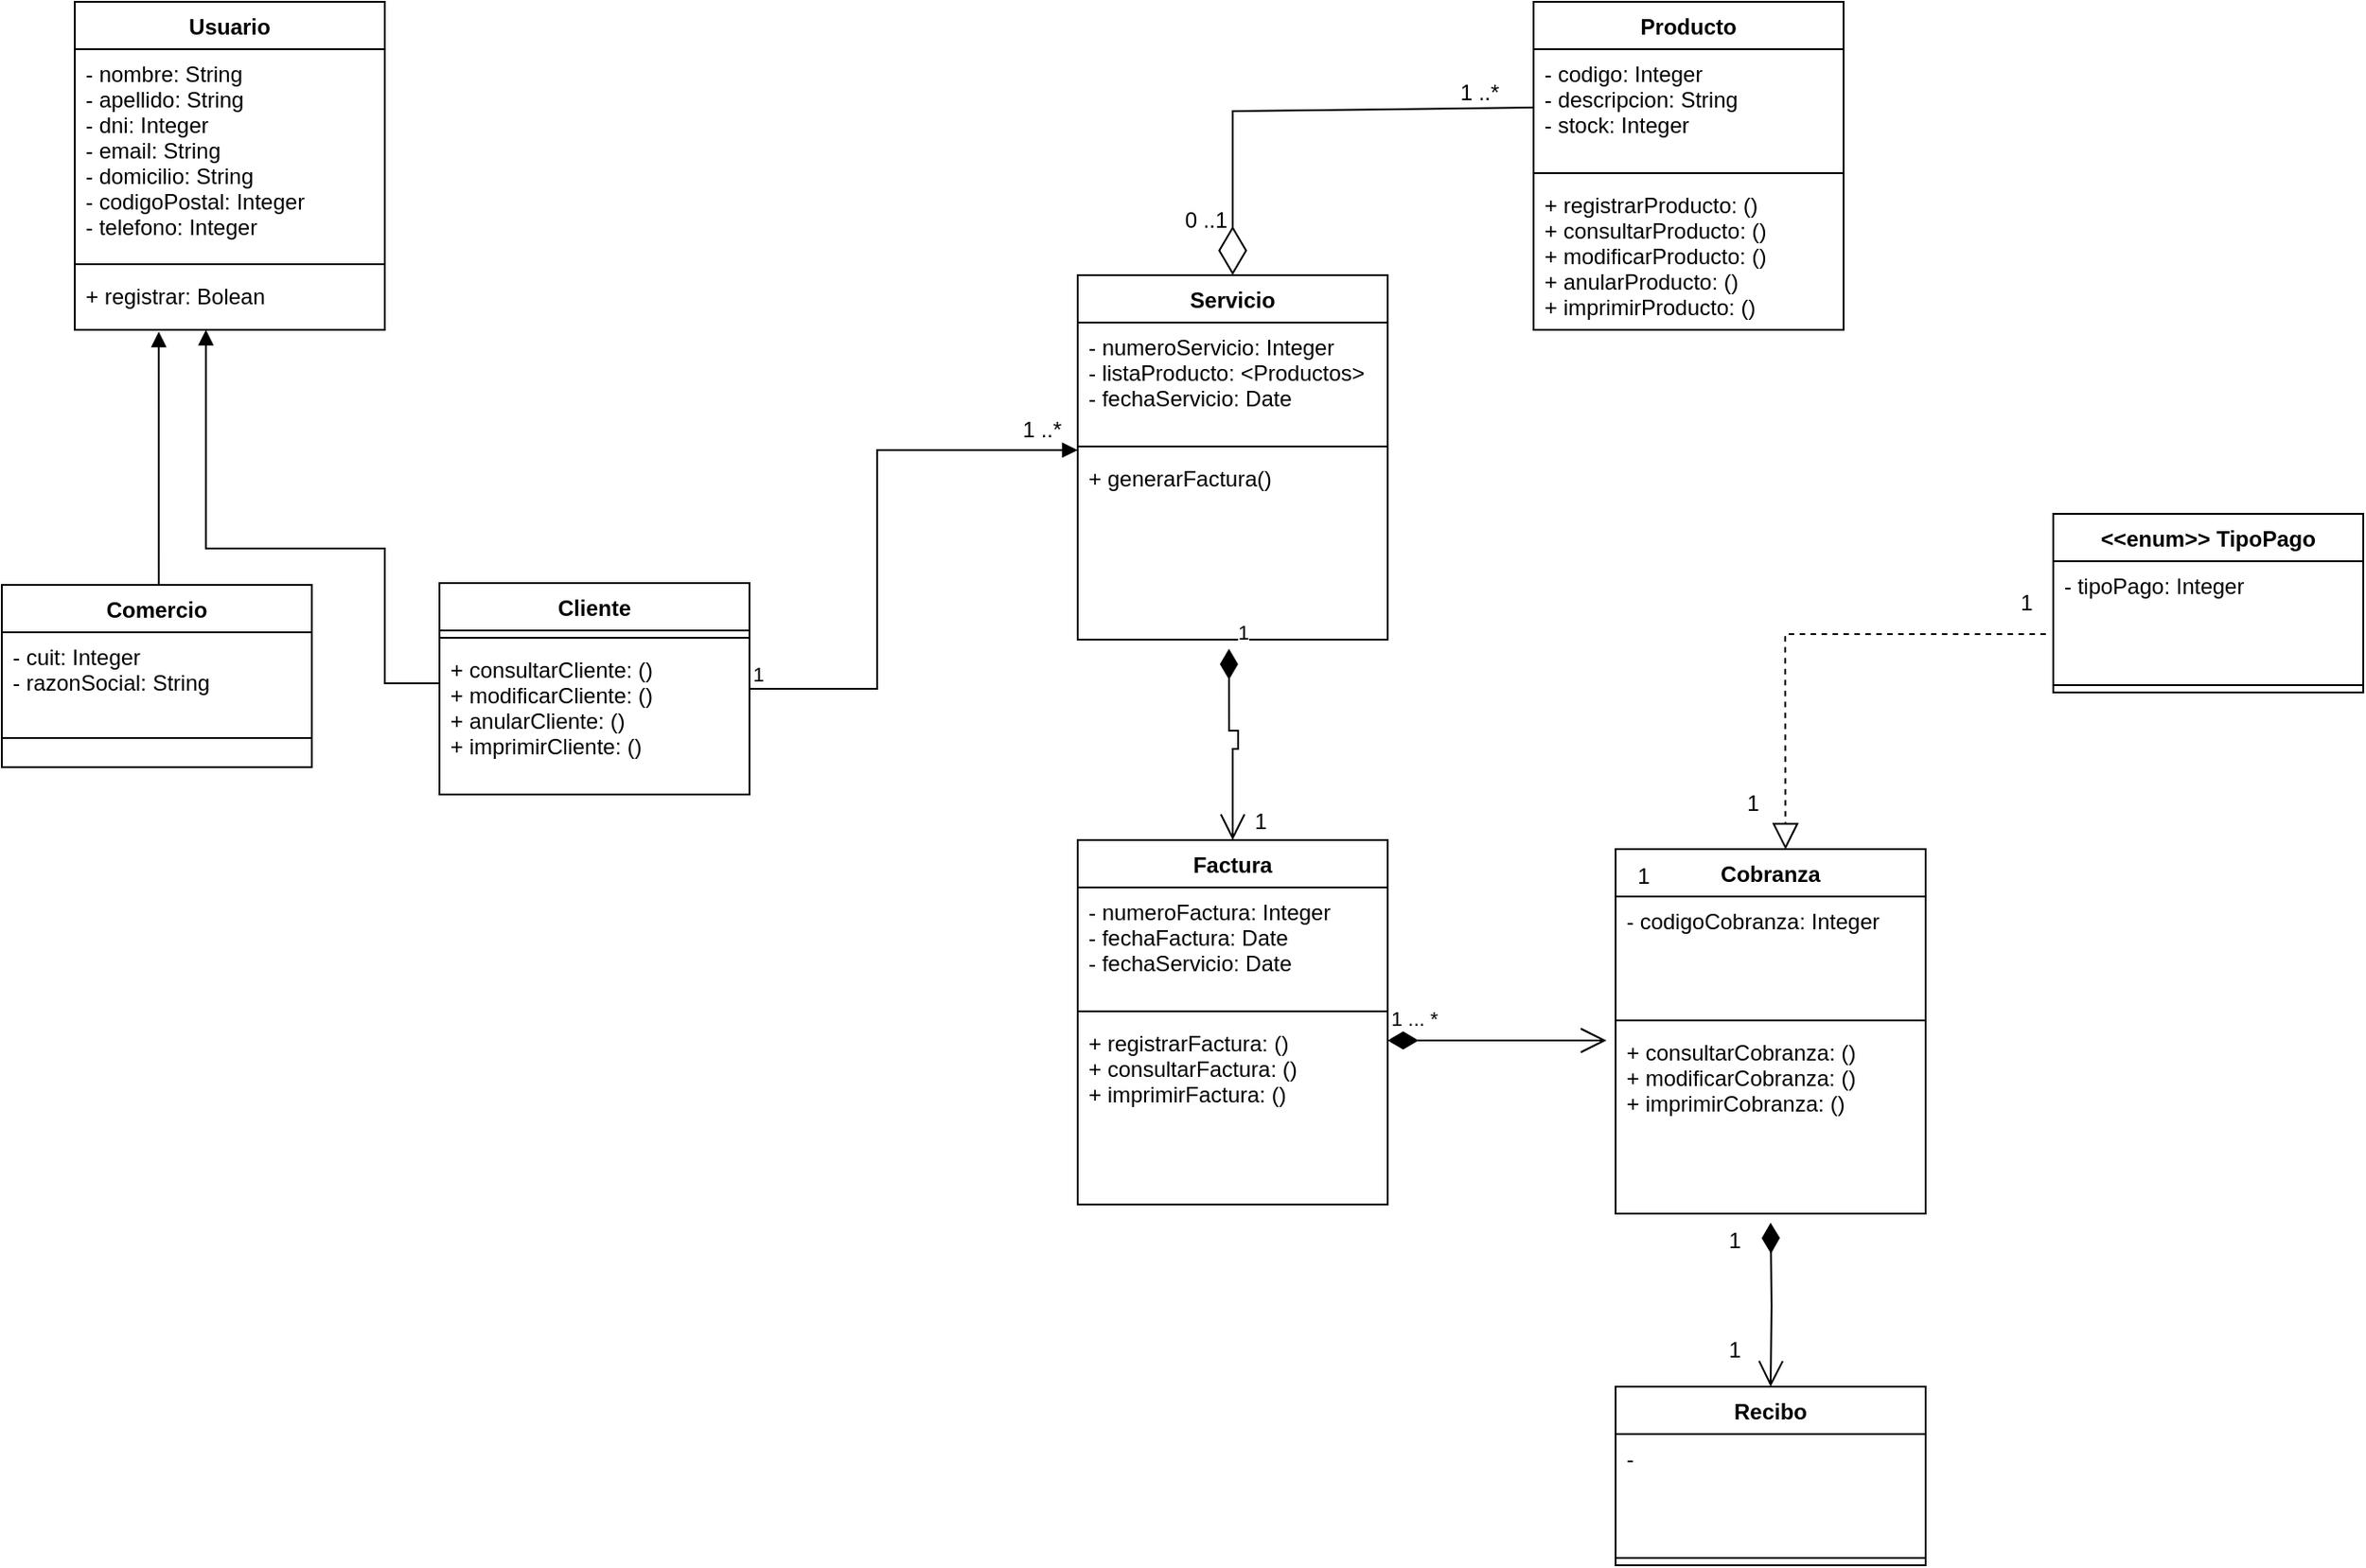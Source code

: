 <mxfile version="20.4.0" type="device"><diagram id="fg8YifzIkCRpBevlCjDY" name="Page-1"><mxGraphModel dx="1523" dy="687" grid="1" gridSize="10" guides="1" tooltips="1" connect="1" arrows="1" fold="1" page="1" pageScale="1" pageWidth="1169" pageHeight="827" math="0" shadow="0"><root><mxCell id="0"/><mxCell id="1" parent="0"/><mxCell id="4ISfc3JmaioVc6ZCZUFZ-1" value="Usuario" style="swimlane;fontStyle=1;align=center;verticalAlign=top;childLayout=stackLayout;horizontal=1;startSize=26;horizontalStack=0;resizeParent=1;resizeParentMax=0;resizeLast=0;collapsible=1;marginBottom=0;" vertex="1" parent="1"><mxGeometry x="90" y="140" width="170" height="180" as="geometry"/></mxCell><mxCell id="4ISfc3JmaioVc6ZCZUFZ-2" value="- nombre: String&#10;- apellido: String&#10;- dni: Integer&#10;- email: String&#10;- domicilio: String&#10;- codigoPostal: Integer&#10;- telefono: Integer" style="text;strokeColor=none;fillColor=none;align=left;verticalAlign=top;spacingLeft=4;spacingRight=4;overflow=hidden;rotatable=0;points=[[0,0.5],[1,0.5]];portConstraint=eastwest;" vertex="1" parent="4ISfc3JmaioVc6ZCZUFZ-1"><mxGeometry y="26" width="170" height="114" as="geometry"/></mxCell><mxCell id="4ISfc3JmaioVc6ZCZUFZ-17" value="" style="line;strokeWidth=1;fillColor=none;align=left;verticalAlign=middle;spacingTop=-1;spacingLeft=3;spacingRight=3;rotatable=0;labelPosition=right;points=[];portConstraint=eastwest;strokeColor=inherit;" vertex="1" parent="4ISfc3JmaioVc6ZCZUFZ-1"><mxGeometry y="140" width="170" height="8" as="geometry"/></mxCell><mxCell id="4ISfc3JmaioVc6ZCZUFZ-4" value="+ registrar: Bolean" style="text;strokeColor=none;fillColor=none;align=left;verticalAlign=top;spacingLeft=4;spacingRight=4;overflow=hidden;rotatable=0;points=[[0,0.5],[1,0.5]];portConstraint=eastwest;" vertex="1" parent="4ISfc3JmaioVc6ZCZUFZ-1"><mxGeometry y="148" width="170" height="32" as="geometry"/></mxCell><mxCell id="4ISfc3JmaioVc6ZCZUFZ-5" value="Cliente" style="swimlane;fontStyle=1;align=center;verticalAlign=top;childLayout=stackLayout;horizontal=1;startSize=26;horizontalStack=0;resizeParent=1;resizeParentMax=0;resizeLast=0;collapsible=1;marginBottom=0;" vertex="1" parent="1"><mxGeometry x="290" y="459" width="170" height="116" as="geometry"/></mxCell><mxCell id="4ISfc3JmaioVc6ZCZUFZ-7" value="" style="line;strokeWidth=1;fillColor=none;align=left;verticalAlign=middle;spacingTop=-1;spacingLeft=3;spacingRight=3;rotatable=0;labelPosition=right;points=[];portConstraint=eastwest;strokeColor=inherit;" vertex="1" parent="4ISfc3JmaioVc6ZCZUFZ-5"><mxGeometry y="26" width="170" height="8" as="geometry"/></mxCell><mxCell id="4ISfc3JmaioVc6ZCZUFZ-8" value="+ consultarCliente: ()&#10;+ modificarCliente: ()&#10;+ anularCliente: ()&#10;+ imprimirCliente: ()&#10;" style="text;strokeColor=none;fillColor=none;align=left;verticalAlign=top;spacingLeft=4;spacingRight=4;overflow=hidden;rotatable=0;points=[[0,0.5],[1,0.5]];portConstraint=eastwest;" vertex="1" parent="4ISfc3JmaioVc6ZCZUFZ-5"><mxGeometry y="34" width="170" height="82" as="geometry"/></mxCell><mxCell id="4ISfc3JmaioVc6ZCZUFZ-9" value="Servicio" style="swimlane;fontStyle=1;align=center;verticalAlign=top;childLayout=stackLayout;horizontal=1;startSize=26;horizontalStack=0;resizeParent=1;resizeParentMax=0;resizeLast=0;collapsible=1;marginBottom=0;" vertex="1" parent="1"><mxGeometry x="640" y="290" width="170" height="200" as="geometry"/></mxCell><mxCell id="4ISfc3JmaioVc6ZCZUFZ-10" value="- numeroServicio: Integer&#10;- listaProducto: &lt;Productos&gt;&#10;- fechaServicio: Date" style="text;strokeColor=none;fillColor=none;align=left;verticalAlign=top;spacingLeft=4;spacingRight=4;overflow=hidden;rotatable=0;points=[[0,0.5],[1,0.5]];portConstraint=eastwest;" vertex="1" parent="4ISfc3JmaioVc6ZCZUFZ-9"><mxGeometry y="26" width="170" height="64" as="geometry"/></mxCell><mxCell id="4ISfc3JmaioVc6ZCZUFZ-61" value="" style="line;strokeWidth=1;fillColor=none;align=left;verticalAlign=middle;spacingTop=-1;spacingLeft=3;spacingRight=3;rotatable=0;labelPosition=right;points=[];portConstraint=eastwest;strokeColor=inherit;" vertex="1" parent="4ISfc3JmaioVc6ZCZUFZ-9"><mxGeometry y="90" width="170" height="8" as="geometry"/></mxCell><mxCell id="4ISfc3JmaioVc6ZCZUFZ-12" value="+ generarFactura()" style="text;strokeColor=none;fillColor=none;align=left;verticalAlign=top;spacingLeft=4;spacingRight=4;overflow=hidden;rotatable=0;points=[[0,0.5],[1,0.5]];portConstraint=eastwest;" vertex="1" parent="4ISfc3JmaioVc6ZCZUFZ-9"><mxGeometry y="98" width="170" height="102" as="geometry"/></mxCell><mxCell id="4ISfc3JmaioVc6ZCZUFZ-18" value="" style="endArrow=block;endFill=1;html=1;edgeStyle=orthogonalEdgeStyle;align=left;verticalAlign=top;rounded=0;entryX=0.423;entryY=0.999;entryDx=0;entryDy=0;entryPerimeter=0;exitX=0;exitY=0.256;exitDx=0;exitDy=0;exitPerimeter=0;" edge="1" parent="1" source="4ISfc3JmaioVc6ZCZUFZ-8" target="4ISfc3JmaioVc6ZCZUFZ-4"><mxGeometry x="-1" relative="1" as="geometry"><mxPoint x="360" y="383" as="sourcePoint"/><mxPoint x="390" y="510" as="targetPoint"/><Array as="points"><mxPoint x="260" y="514"/><mxPoint x="260" y="440"/><mxPoint x="162" y="440"/></Array></mxGeometry></mxCell><mxCell id="4ISfc3JmaioVc6ZCZUFZ-21" value="Producto" style="swimlane;fontStyle=1;align=center;verticalAlign=top;childLayout=stackLayout;horizontal=1;startSize=26;horizontalStack=0;resizeParent=1;resizeParentMax=0;resizeLast=0;collapsible=1;marginBottom=0;" vertex="1" parent="1"><mxGeometry x="890" y="140" width="170" height="180" as="geometry"/></mxCell><mxCell id="4ISfc3JmaioVc6ZCZUFZ-22" value="- codigo: Integer&#10;- descripcion: String&#10;- stock: Integer" style="text;strokeColor=none;fillColor=none;align=left;verticalAlign=top;spacingLeft=4;spacingRight=4;overflow=hidden;rotatable=0;points=[[0,0.5],[1,0.5]];portConstraint=eastwest;" vertex="1" parent="4ISfc3JmaioVc6ZCZUFZ-21"><mxGeometry y="26" width="170" height="64" as="geometry"/></mxCell><mxCell id="4ISfc3JmaioVc6ZCZUFZ-11" value="" style="line;strokeWidth=1;fillColor=none;align=left;verticalAlign=middle;spacingTop=-1;spacingLeft=3;spacingRight=3;rotatable=0;labelPosition=right;points=[];portConstraint=eastwest;strokeColor=inherit;" vertex="1" parent="4ISfc3JmaioVc6ZCZUFZ-21"><mxGeometry y="90" width="170" height="8" as="geometry"/></mxCell><mxCell id="4ISfc3JmaioVc6ZCZUFZ-35" value="+ registrarProducto: ()&#10;+ consultarProducto: ()&#10;+ modificarProducto: ()&#10;+ anularProducto: ()&#10;+ imprimirProducto: ()&#10;&#10;" style="text;strokeColor=none;fillColor=none;align=left;verticalAlign=top;spacingLeft=4;spacingRight=4;overflow=hidden;rotatable=0;points=[[0,0.5],[1,0.5]];portConstraint=eastwest;" vertex="1" parent="4ISfc3JmaioVc6ZCZUFZ-21"><mxGeometry y="98" width="170" height="82" as="geometry"/></mxCell><mxCell id="4ISfc3JmaioVc6ZCZUFZ-25" value="Factura" style="swimlane;fontStyle=1;align=center;verticalAlign=top;childLayout=stackLayout;horizontal=1;startSize=26;horizontalStack=0;resizeParent=1;resizeParentMax=0;resizeLast=0;collapsible=1;marginBottom=0;" vertex="1" parent="1"><mxGeometry x="640" y="600" width="170" height="200" as="geometry"/></mxCell><mxCell id="4ISfc3JmaioVc6ZCZUFZ-26" value="- numeroFactura: Integer&#10;- fechaFactura: Date&#10;- fechaServicio: Date" style="text;strokeColor=none;fillColor=none;align=left;verticalAlign=top;spacingLeft=4;spacingRight=4;overflow=hidden;rotatable=0;points=[[0,0.5],[1,0.5]];portConstraint=eastwest;" vertex="1" parent="4ISfc3JmaioVc6ZCZUFZ-25"><mxGeometry y="26" width="170" height="64" as="geometry"/></mxCell><mxCell id="4ISfc3JmaioVc6ZCZUFZ-27" value="" style="line;strokeWidth=1;fillColor=none;align=left;verticalAlign=middle;spacingTop=-1;spacingLeft=3;spacingRight=3;rotatable=0;labelPosition=right;points=[];portConstraint=eastwest;strokeColor=inherit;" vertex="1" parent="4ISfc3JmaioVc6ZCZUFZ-25"><mxGeometry y="90" width="170" height="8" as="geometry"/></mxCell><mxCell id="4ISfc3JmaioVc6ZCZUFZ-28" value="+ registrarFactura: ()&#10;+ consultarFactura: ()&#10;+ imprimirFactura: ()" style="text;strokeColor=none;fillColor=none;align=left;verticalAlign=top;spacingLeft=4;spacingRight=4;overflow=hidden;rotatable=0;points=[[0,0.5],[1,0.5]];portConstraint=eastwest;" vertex="1" parent="4ISfc3JmaioVc6ZCZUFZ-25"><mxGeometry y="98" width="170" height="102" as="geometry"/></mxCell><mxCell id="4ISfc3JmaioVc6ZCZUFZ-36" value="Cobranza" style="swimlane;fontStyle=1;align=center;verticalAlign=top;childLayout=stackLayout;horizontal=1;startSize=26;horizontalStack=0;resizeParent=1;resizeParentMax=0;resizeLast=0;collapsible=1;marginBottom=0;" vertex="1" parent="1"><mxGeometry x="935" y="605" width="170" height="200" as="geometry"/></mxCell><mxCell id="4ISfc3JmaioVc6ZCZUFZ-37" value="- codigoCobranza: Integer" style="text;strokeColor=none;fillColor=none;align=left;verticalAlign=top;spacingLeft=4;spacingRight=4;overflow=hidden;rotatable=0;points=[[0,0.5],[1,0.5]];portConstraint=eastwest;" vertex="1" parent="4ISfc3JmaioVc6ZCZUFZ-36"><mxGeometry y="26" width="170" height="64" as="geometry"/></mxCell><mxCell id="4ISfc3JmaioVc6ZCZUFZ-38" value="" style="line;strokeWidth=1;fillColor=none;align=left;verticalAlign=middle;spacingTop=-1;spacingLeft=3;spacingRight=3;rotatable=0;labelPosition=right;points=[];portConstraint=eastwest;strokeColor=inherit;" vertex="1" parent="4ISfc3JmaioVc6ZCZUFZ-36"><mxGeometry y="90" width="170" height="8" as="geometry"/></mxCell><mxCell id="4ISfc3JmaioVc6ZCZUFZ-39" value="+ consultarCobranza: ()&#10;+ modificarCobranza: ()&#10;+ imprimirCobranza: ()" style="text;strokeColor=none;fillColor=none;align=left;verticalAlign=top;spacingLeft=4;spacingRight=4;overflow=hidden;rotatable=0;points=[[0,0.5],[1,0.5]];portConstraint=eastwest;" vertex="1" parent="4ISfc3JmaioVc6ZCZUFZ-36"><mxGeometry y="98" width="170" height="102" as="geometry"/></mxCell><mxCell id="4ISfc3JmaioVc6ZCZUFZ-41" value="1" style="endArrow=open;html=1;endSize=12;startArrow=diamondThin;startSize=14;startFill=1;edgeStyle=orthogonalEdgeStyle;align=left;verticalAlign=bottom;rounded=0;entryX=0.5;entryY=0;entryDx=0;entryDy=0;exitX=0.488;exitY=1.049;exitDx=0;exitDy=0;exitPerimeter=0;" edge="1" parent="1" source="4ISfc3JmaioVc6ZCZUFZ-12" target="4ISfc3JmaioVc6ZCZUFZ-25"><mxGeometry x="-1" y="3" relative="1" as="geometry"><mxPoint x="560" y="540" as="sourcePoint"/><mxPoint x="770" y="460" as="targetPoint"/><Array as="points"><mxPoint x="723" y="540"/><mxPoint x="728" y="540"/><mxPoint x="728" y="550"/><mxPoint x="725" y="550"/></Array></mxGeometry></mxCell><mxCell id="4ISfc3JmaioVc6ZCZUFZ-42" value="1 ... *" style="endArrow=open;html=1;endSize=12;startArrow=diamondThin;startSize=14;startFill=1;edgeStyle=orthogonalEdgeStyle;align=left;verticalAlign=bottom;rounded=0;" edge="1" parent="1"><mxGeometry x="-1" y="3" relative="1" as="geometry"><mxPoint x="810" y="710" as="sourcePoint"/><mxPoint x="930" y="710" as="targetPoint"/></mxGeometry></mxCell><mxCell id="4ISfc3JmaioVc6ZCZUFZ-43" value="Comercio" style="swimlane;fontStyle=1;align=center;verticalAlign=top;childLayout=stackLayout;horizontal=1;startSize=26;horizontalStack=0;resizeParent=1;resizeParentMax=0;resizeLast=0;collapsible=1;marginBottom=0;" vertex="1" parent="1"><mxGeometry x="50.0" y="460" width="170" height="100" as="geometry"/></mxCell><mxCell id="4ISfc3JmaioVc6ZCZUFZ-44" value="- cuit: Integer&#10;- razonSocial: String" style="text;strokeColor=none;fillColor=none;align=left;verticalAlign=top;spacingLeft=4;spacingRight=4;overflow=hidden;rotatable=0;points=[[0,0.5],[1,0.5]];portConstraint=eastwest;" vertex="1" parent="4ISfc3JmaioVc6ZCZUFZ-43"><mxGeometry y="26" width="170" height="54" as="geometry"/></mxCell><mxCell id="4ISfc3JmaioVc6ZCZUFZ-45" value="" style="line;strokeWidth=1;fillColor=none;align=left;verticalAlign=middle;spacingTop=-1;spacingLeft=3;spacingRight=3;rotatable=0;labelPosition=right;points=[];portConstraint=eastwest;strokeColor=inherit;" vertex="1" parent="4ISfc3JmaioVc6ZCZUFZ-43"><mxGeometry y="80" width="170" height="8" as="geometry"/></mxCell><mxCell id="4ISfc3JmaioVc6ZCZUFZ-46" value="&#10;" style="text;strokeColor=none;fillColor=none;align=left;verticalAlign=top;spacingLeft=4;spacingRight=4;overflow=hidden;rotatable=0;points=[[0,0.5],[1,0.5]];portConstraint=eastwest;" vertex="1" parent="4ISfc3JmaioVc6ZCZUFZ-43"><mxGeometry y="88" width="170" height="12" as="geometry"/></mxCell><mxCell id="4ISfc3JmaioVc6ZCZUFZ-51" value="" style="endArrow=block;endFill=1;html=1;edgeStyle=orthogonalEdgeStyle;align=left;verticalAlign=top;rounded=0;entryX=0.271;entryY=1.031;entryDx=0;entryDy=0;entryPerimeter=0;exitX=0.712;exitY=0;exitDx=0;exitDy=0;exitPerimeter=0;" edge="1" parent="1" source="4ISfc3JmaioVc6ZCZUFZ-43" target="4ISfc3JmaioVc6ZCZUFZ-4"><mxGeometry x="-1" relative="1" as="geometry"><mxPoint x="370" y="393" as="sourcePoint"/><mxPoint x="171.91" y="329.968" as="targetPoint"/><Array as="points"><mxPoint x="136" y="460"/></Array></mxGeometry></mxCell><mxCell id="4ISfc3JmaioVc6ZCZUFZ-53" value="" style="endArrow=block;endFill=1;html=1;edgeStyle=orthogonalEdgeStyle;align=left;verticalAlign=top;rounded=0;exitX=1;exitY=0.293;exitDx=0;exitDy=0;exitPerimeter=0;" edge="1" parent="1" source="4ISfc3JmaioVc6ZCZUFZ-8"><mxGeometry x="-1" relative="1" as="geometry"><mxPoint x="530" y="385.5" as="sourcePoint"/><mxPoint x="640" y="386" as="targetPoint"/><Array as="points"><mxPoint x="530" y="386"/></Array></mxGeometry></mxCell><mxCell id="4ISfc3JmaioVc6ZCZUFZ-54" value="1" style="edgeLabel;resizable=0;html=1;align=left;verticalAlign=bottom;" connectable="0" vertex="1" parent="4ISfc3JmaioVc6ZCZUFZ-53"><mxGeometry x="-1" relative="1" as="geometry"/></mxCell><mxCell id="4ISfc3JmaioVc6ZCZUFZ-55" value="1 ..*" style="text;html=1;align=center;verticalAlign=middle;resizable=0;points=[];autosize=1;strokeColor=none;fillColor=none;" vertex="1" parent="1"><mxGeometry x="600" y="360" width="40" height="30" as="geometry"/></mxCell><mxCell id="4ISfc3JmaioVc6ZCZUFZ-56" value="" style="endArrow=diamondThin;endFill=0;endSize=24;html=1;rounded=0;entryX=0.5;entryY=0;entryDx=0;entryDy=0;exitX=0;exitY=0.5;exitDx=0;exitDy=0;" edge="1" parent="1" source="4ISfc3JmaioVc6ZCZUFZ-22" target="4ISfc3JmaioVc6ZCZUFZ-9"><mxGeometry width="160" relative="1" as="geometry"><mxPoint x="610" y="460" as="sourcePoint"/><mxPoint x="770" y="460" as="targetPoint"/><Array as="points"><mxPoint x="725" y="200"/></Array></mxGeometry></mxCell><mxCell id="4ISfc3JmaioVc6ZCZUFZ-57" value="0 ..1" style="text;html=1;align=center;verticalAlign=middle;resizable=0;points=[];autosize=1;strokeColor=none;fillColor=none;" vertex="1" parent="1"><mxGeometry x="685" y="245" width="50" height="30" as="geometry"/></mxCell><mxCell id="4ISfc3JmaioVc6ZCZUFZ-58" value="1 ..*" style="text;html=1;align=center;verticalAlign=middle;resizable=0;points=[];autosize=1;strokeColor=none;fillColor=none;" vertex="1" parent="1"><mxGeometry x="840" y="175" width="40" height="30" as="geometry"/></mxCell><mxCell id="4ISfc3JmaioVc6ZCZUFZ-59" value="1" style="text;html=1;align=center;verticalAlign=middle;resizable=0;points=[];autosize=1;strokeColor=none;fillColor=none;" vertex="1" parent="1"><mxGeometry x="725" y="575" width="30" height="30" as="geometry"/></mxCell><mxCell id="4ISfc3JmaioVc6ZCZUFZ-60" value="1" style="text;html=1;align=center;verticalAlign=middle;resizable=0;points=[];autosize=1;strokeColor=none;fillColor=none;" vertex="1" parent="1"><mxGeometry x="935" y="605" width="30" height="30" as="geometry"/></mxCell><mxCell id="4ISfc3JmaioVc6ZCZUFZ-62" value="&lt;&lt;enum&gt;&gt; TipoPago" style="swimlane;fontStyle=1;align=center;verticalAlign=top;childLayout=stackLayout;horizontal=1;startSize=26;horizontalStack=0;resizeParent=1;resizeParentMax=0;resizeLast=0;collapsible=1;marginBottom=0;" vertex="1" parent="1"><mxGeometry x="1175" y="421" width="170" height="98" as="geometry"/></mxCell><mxCell id="4ISfc3JmaioVc6ZCZUFZ-63" value="- tipoPago: Integer" style="text;strokeColor=none;fillColor=none;align=left;verticalAlign=top;spacingLeft=4;spacingRight=4;overflow=hidden;rotatable=0;points=[[0,0.5],[1,0.5]];portConstraint=eastwest;" vertex="1" parent="4ISfc3JmaioVc6ZCZUFZ-62"><mxGeometry y="26" width="170" height="64" as="geometry"/></mxCell><mxCell id="4ISfc3JmaioVc6ZCZUFZ-64" value="" style="line;strokeWidth=1;fillColor=none;align=left;verticalAlign=middle;spacingTop=-1;spacingLeft=3;spacingRight=3;rotatable=0;labelPosition=right;points=[];portConstraint=eastwest;strokeColor=inherit;" vertex="1" parent="4ISfc3JmaioVc6ZCZUFZ-62"><mxGeometry y="90" width="170" height="8" as="geometry"/></mxCell><mxCell id="4ISfc3JmaioVc6ZCZUFZ-67" value="" style="endArrow=block;dashed=1;endFill=0;endSize=12;html=1;rounded=0;entryX=0.548;entryY=0.001;entryDx=0;entryDy=0;entryPerimeter=0;exitX=-0.024;exitY=0.625;exitDx=0;exitDy=0;exitPerimeter=0;" edge="1" parent="1" source="4ISfc3JmaioVc6ZCZUFZ-63" target="4ISfc3JmaioVc6ZCZUFZ-36"><mxGeometry width="160" relative="1" as="geometry"><mxPoint x="610" y="620" as="sourcePoint"/><mxPoint x="770" y="620" as="targetPoint"/><Array as="points"><mxPoint x="1028" y="487"/></Array></mxGeometry></mxCell><mxCell id="4ISfc3JmaioVc6ZCZUFZ-68" value="1" style="text;html=1;align=center;verticalAlign=middle;resizable=0;points=[];autosize=1;strokeColor=none;fillColor=none;" vertex="1" parent="1"><mxGeometry x="995" y="565" width="30" height="30" as="geometry"/></mxCell><mxCell id="4ISfc3JmaioVc6ZCZUFZ-69" value="1" style="text;html=1;align=center;verticalAlign=middle;resizable=0;points=[];autosize=1;strokeColor=none;fillColor=none;" vertex="1" parent="1"><mxGeometry x="1145" y="455" width="30" height="30" as="geometry"/></mxCell><mxCell id="4ISfc3JmaioVc6ZCZUFZ-70" value="Recibo" style="swimlane;fontStyle=1;align=center;verticalAlign=top;childLayout=stackLayout;horizontal=1;startSize=26;horizontalStack=0;resizeParent=1;resizeParentMax=0;resizeLast=0;collapsible=1;marginBottom=0;" vertex="1" parent="1"><mxGeometry x="935" y="900" width="170" height="98" as="geometry"/></mxCell><mxCell id="4ISfc3JmaioVc6ZCZUFZ-71" value="-" style="text;strokeColor=none;fillColor=none;align=left;verticalAlign=top;spacingLeft=4;spacingRight=4;overflow=hidden;rotatable=0;points=[[0,0.5],[1,0.5]];portConstraint=eastwest;" vertex="1" parent="4ISfc3JmaioVc6ZCZUFZ-70"><mxGeometry y="26" width="170" height="64" as="geometry"/></mxCell><mxCell id="4ISfc3JmaioVc6ZCZUFZ-72" value="" style="line;strokeWidth=1;fillColor=none;align=left;verticalAlign=middle;spacingTop=-1;spacingLeft=3;spacingRight=3;rotatable=0;labelPosition=right;points=[];portConstraint=eastwest;strokeColor=inherit;" vertex="1" parent="4ISfc3JmaioVc6ZCZUFZ-70"><mxGeometry y="90" width="170" height="8" as="geometry"/></mxCell><mxCell id="4ISfc3JmaioVc6ZCZUFZ-75" value="" style="endArrow=open;html=1;endSize=12;startArrow=diamondThin;startSize=14;startFill=1;edgeStyle=orthogonalEdgeStyle;align=left;verticalAlign=bottom;rounded=0;entryX=0.5;entryY=0;entryDx=0;entryDy=0;" edge="1" parent="1" target="4ISfc3JmaioVc6ZCZUFZ-70"><mxGeometry x="-1" y="3" relative="1" as="geometry"><mxPoint x="1020" y="810" as="sourcePoint"/><mxPoint x="770" y="800" as="targetPoint"/></mxGeometry></mxCell><mxCell id="4ISfc3JmaioVc6ZCZUFZ-76" value="1" style="text;html=1;align=center;verticalAlign=middle;resizable=0;points=[];autosize=1;strokeColor=none;fillColor=none;" vertex="1" parent="1"><mxGeometry x="985" y="865" width="30" height="30" as="geometry"/></mxCell><mxCell id="4ISfc3JmaioVc6ZCZUFZ-77" value="1" style="text;html=1;align=center;verticalAlign=middle;resizable=0;points=[];autosize=1;strokeColor=none;fillColor=none;" vertex="1" parent="1"><mxGeometry x="985" y="805" width="30" height="30" as="geometry"/></mxCell></root></mxGraphModel></diagram></mxfile>
